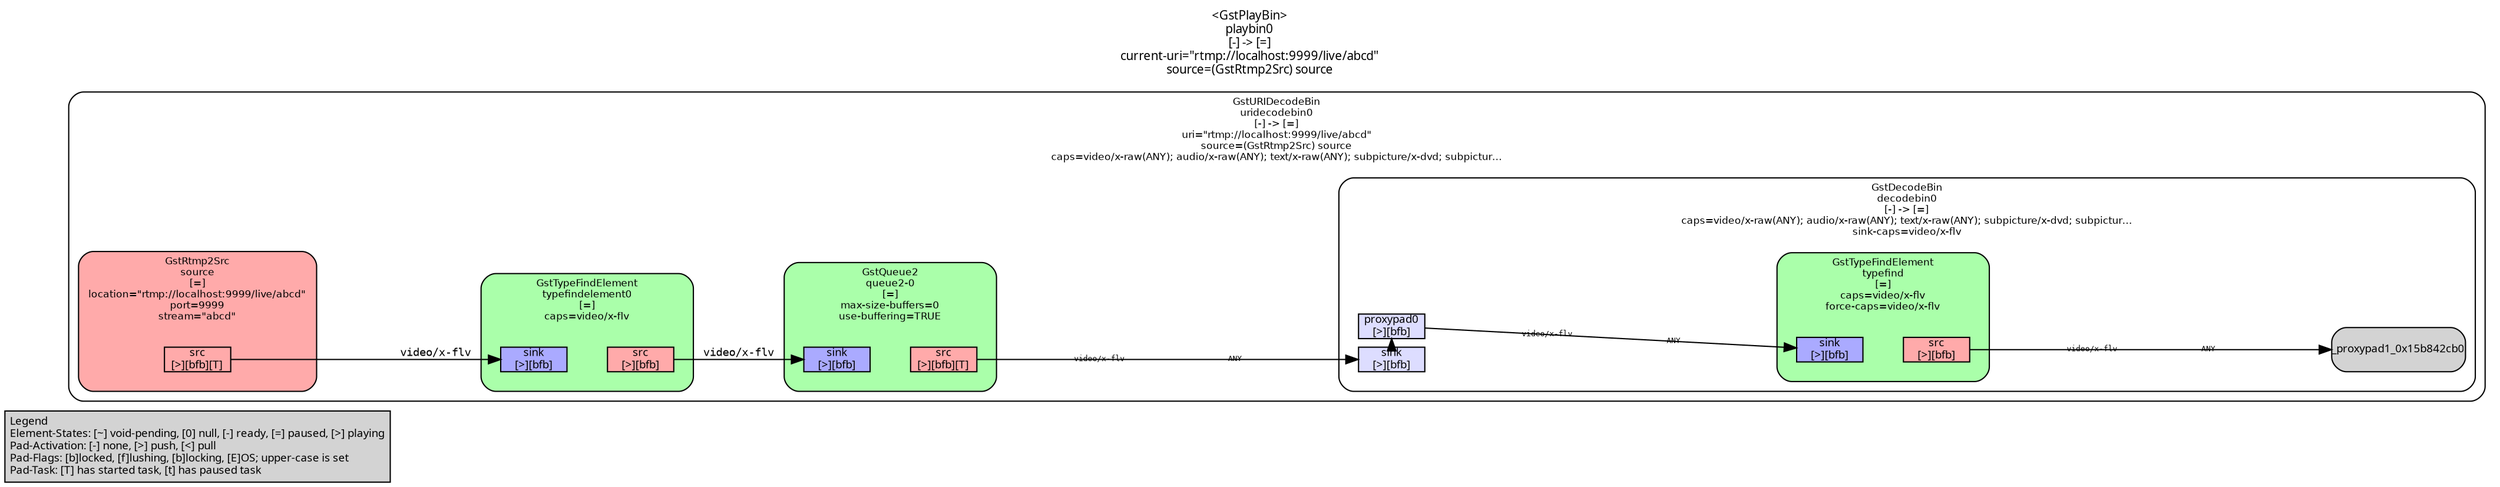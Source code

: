 digraph pipeline {
  rankdir=LR;
  fontname="sans";
  fontsize="10";
  labelloc=t;
  nodesep=.1;
  ranksep=.2;
  label="<GstPlayBin>\nplaybin0\n[-] -> [=]\ncurrent-uri=\"rtmp://localhost:9999/live/abcd\"\nsource=(GstRtmp2Src) source";
  node [style="filled,rounded", shape=box, fontsize="9", fontname="sans", margin="0.0,0.0"];
  edge [labelfontsize="6", fontsize="9", fontname="monospace"];
  
  legend [
    pos="0,0!",
    margin="0.05,0.05",
    style="filled",
    label="Legend\lElement-States: [~] void-pending, [0] null, [-] ready, [=] paused, [>] playing\lPad-Activation: [-] none, [>] push, [<] pull\lPad-Flags: [b]locked, [f]lushing, [b]locking, [E]OS; upper-case is set\lPad-Task: [T] has started task, [t] has paused task\l",
  ];
  subgraph cluster_uridecodebin0_0x15b826020 {
    fontname="Bitstream Vera Sans";
    fontsize="8";
    style="filled,rounded";
    color=black;
    label="GstURIDecodeBin\nuridecodebin0\n[-] -> [=]\nuri=\"rtmp://localhost:9999/live/abcd\"\nsource=(GstRtmp2Src) source\ncaps=video/x-raw(ANY); audio/x-raw(ANY); text/x-raw(ANY); subpicture/x-dvd; subpictur…";
    fillcolor="#ffffff";
    subgraph cluster_queue2_0_0x15b846020 {
      fontname="Bitstream Vera Sans";
      fontsize="8";
      style="filled,rounded";
      color=black;
      label="GstQueue2\nqueue2-0\n[=]\nmax-size-buffers=0\nuse-buffering=TRUE";
      subgraph cluster_queue2_0_0x15b846020_sink {
        label="";
        style="invis";
        queue2_0_0x15b846020_sink_0x15b833070 [color=black, fillcolor="#aaaaff", label="sink\n[>][bfb]", height="0.2", style="filled,solid"];
      }

      subgraph cluster_queue2_0_0x15b846020_src {
        label="";
        style="invis";
        queue2_0_0x15b846020_src_0x15b8332c0 [color=black, fillcolor="#ffaaaa", label="src\n[>][bfb][T]", height="0.2", style="filled,solid"];
      }

      queue2_0_0x15b846020_sink_0x15b833070 -> queue2_0_0x15b846020_src_0x15b8332c0 [style="invis"];
      fillcolor="#aaffaa";
    }

    queue2_0_0x15b846020_src_0x15b8332c0 -> decodebin0_0x15b83a0b0_sink_0x15b826c80 [labeldistance="10", labelangle="0", label="                                                  ", taillabel="video/x-flv\l", headlabel="ANY"]
    subgraph cluster_decodebin0_0x15b83a0b0 {
      fontname="Bitstream Vera Sans";
      fontsize="8";
      style="filled,rounded";
      color=black;
      label="GstDecodeBin\ndecodebin0\n[-] -> [=]\ncaps=video/x-raw(ANY); audio/x-raw(ANY); text/x-raw(ANY); subpicture/x-dvd; subpictur…\nsink-caps=video/x-flv";
      subgraph cluster_decodebin0_0x15b83a0b0_sink {
        label="";
        style="invis";
        _proxypad0_0x15b8420d0 [color=black, fillcolor="#ddddff", label="proxypad0\n[>][bfb]", height="0.2", style="filled,solid"];
      decodebin0_0x15b83a0b0_sink_0x15b826c80 -> _proxypad0_0x15b8420d0 [style=dashed, minlen=0]
        decodebin0_0x15b83a0b0_sink_0x15b826c80 [color=black, fillcolor="#ddddff", label="sink\n[>][bfb]", height="0.2", style="filled,solid"];
      }

      fillcolor="#ffffff";
      subgraph cluster_typefind_0x15b82ab60 {
        fontname="Bitstream Vera Sans";
        fontsize="8";
        style="filled,rounded";
        color=black;
        label="GstTypeFindElement\ntypefind\n[=]\ncaps=video/x-flv\nforce-caps=video/x-flv";
        subgraph cluster_typefind_0x15b82ab60_sink {
          label="";
          style="invis";
          typefind_0x15b82ab60_sink_0x15b832bd0 [color=black, fillcolor="#aaaaff", label="sink\n[>][bfb]", height="0.2", style="filled,solid"];
        }

        subgraph cluster_typefind_0x15b82ab60_src {
          label="";
          style="invis";
          typefind_0x15b82ab60_src_0x15b832e20 [color=black, fillcolor="#ffaaaa", label="src\n[>][bfb]", height="0.2", style="filled,solid"];
        }

        typefind_0x15b82ab60_sink_0x15b832bd0 -> typefind_0x15b82ab60_src_0x15b832e20 [style="invis"];
        fillcolor="#aaffaa";
      }

      _proxypad0_0x15b8420d0 -> typefind_0x15b82ab60_sink_0x15b832bd0 [labeldistance="10", labelangle="0", label="                                                  ", taillabel="video/x-flv\l", headlabel="ANY"]
      typefind_0x15b82ab60_src_0x15b832e20 -> _proxypad1_0x15b842cb0 [labeldistance="10", labelangle="0", label="                                                  ", taillabel="video/x-flv\l", headlabel="ANY"]
    }

    subgraph cluster_typefindelement0_0x15b82a020 {
      fontname="Bitstream Vera Sans";
      fontsize="8";
      style="filled,rounded";
      color=black;
      label="GstTypeFindElement\ntypefindelement0\n[=]\ncaps=video/x-flv";
      subgraph cluster_typefindelement0_0x15b82a020_sink {
        label="";
        style="invis";
        typefindelement0_0x15b82a020_sink_0x15b832290 [color=black, fillcolor="#aaaaff", label="sink\n[>][bfb]", height="0.2", style="filled,solid"];
      }

      subgraph cluster_typefindelement0_0x15b82a020_src {
        label="";
        style="invis";
        typefindelement0_0x15b82a020_src_0x15b8324e0 [color=black, fillcolor="#ffaaaa", label="src\n[>][bfb]", height="0.2", style="filled,solid"];
      }

      typefindelement0_0x15b82a020_sink_0x15b832290 -> typefindelement0_0x15b82a020_src_0x15b8324e0 [style="invis"];
      fillcolor="#aaffaa";
    }

    typefindelement0_0x15b82a020_src_0x15b8324e0 -> queue2_0_0x15b846020_sink_0x15b833070 [label="video/x-flv\l"]
    subgraph cluster_source_0x15b82c190 {
      fontname="Bitstream Vera Sans";
      fontsize="8";
      style="filled,rounded";
      color=black;
      label="GstRtmp2Src\nsource\n[=]\nlocation=\"rtmp://localhost:9999/live/abcd\"\nport=9999\nstream=\"abcd\"";
      subgraph cluster_source_0x15b82c190_src {
        label="";
        style="invis";
        source_0x15b82c190_src_0x15b832040 [color=black, fillcolor="#ffaaaa", label="src\n[>][bfb][T]", height="0.2", style="filled,solid"];
      }

      fillcolor="#ffaaaa";
    }

    source_0x15b82c190_src_0x15b832040 -> typefindelement0_0x15b82a020_sink_0x15b832290 [label="video/x-flv\l"]
  }

  subgraph cluster_playsink_0x15b820250 {
    fontname="Bitstream Vera Sans";
    fontsize="8";
    style="filled,rounded";
    color=black;
    label="GstPlaySink\nplaysink\n[-] -> [=]\nflags=video+audio+text+soft-volume+deinterlace+soft-colorbalance\nsend-event-mode=first";
    fillcolor="#ffffff";
    subgraph cluster_streamsynchronizer0_0x15b81e070 {
      fontname="Bitstream Vera Sans";
      fontsize="8";
      style="filled,rounded";
      color=black;
      label="GstStreamSynchronizer\nstreamsynchronizer0\n[=]";
      fillcolor="#ffffff";
    }

  }

}
